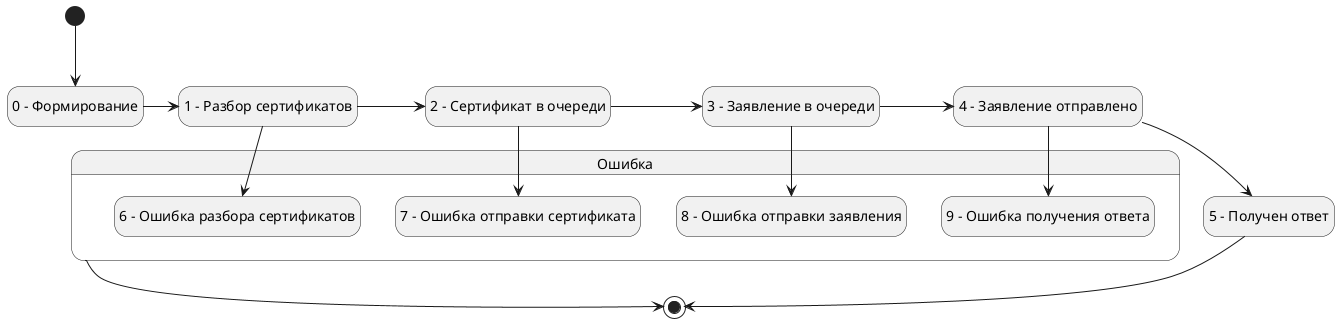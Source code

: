 @startuml
hide empty description

state "0 – Формирование" as State0
state "1 – Разбор сертификатов" as State1
state "2 - Сертификат в очереди" as State2
state "3 - Заявление в очереди" as State3
state "4 - Заявление отправлено" as State4
state "5 - Получен ответ" as State5
state "Ошибка" as Error {
state "6 – Ошибка разбора сертификатов" as State6
state "7 – Ошибка отправки сертификата" as State7
state "8 – Ошибка отправки заявления" as State8
state "9 - Ошибка получения ответа" as State9
}

[*] --> State0
State0 -> State1

State1 -> State2
State1 --> State6

State2 -> State3
State2 --> State7

State3 -> State4
State3 --> State8

State4 -> State5
State4 --> State9


Error --> [*]
State5 --> [*]

@enduml

